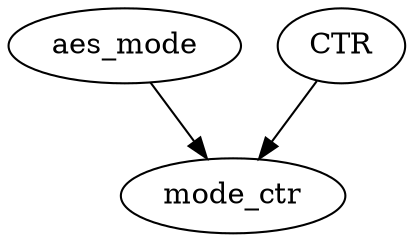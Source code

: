 strict digraph "" {
	mode_ctr	 [complexity=0,
		importance=0.0128044765324,
		rank=0.0];
	aes_mode	 [complexity=3,
		importance=0.0201214728472,
		rank=0.00670715761573];
	aes_mode -> mode_ctr;
	CTR	 [complexity=3,
		importance=0.0201214728472,
		rank=0.00670715761573];
	CTR -> mode_ctr;
}
